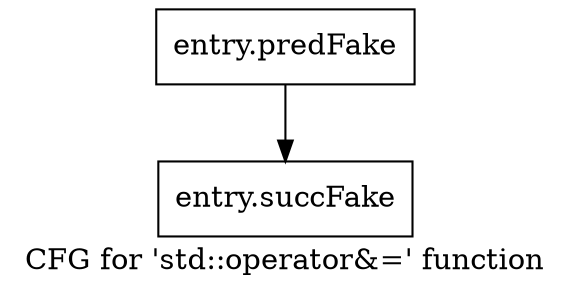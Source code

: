 digraph "CFG for 'std::operator&=' function" {
	label="CFG for 'std::operator&=' function";

	Node0x5838870 [shape=record,filename="",linenumber="",label="{entry.predFake}"];
	Node0x5838870 -> Node0x5ab0900[ callList="" memoryops="" filename="/home/omerfaruk/tools/Xilinx/Vitis_HLS/2023.2/tps/lnx64/gcc-8.3.0/lib/gcc/x86_64-pc-linux-gnu/8.3.0/../../../../include/c++/8.3.0/bits/ios_base.h" execusionnum="3"];
	Node0x5ab0900 [shape=record,filename="/home/omerfaruk/tools/Xilinx/Vitis_HLS/2023.2/tps/lnx64/gcc-8.3.0/lib/gcc/x86_64-pc-linux-gnu/8.3.0/../../../../include/c++/8.3.0/bits/ios_base.h",linenumber="104",label="{entry.succFake}"];
}
